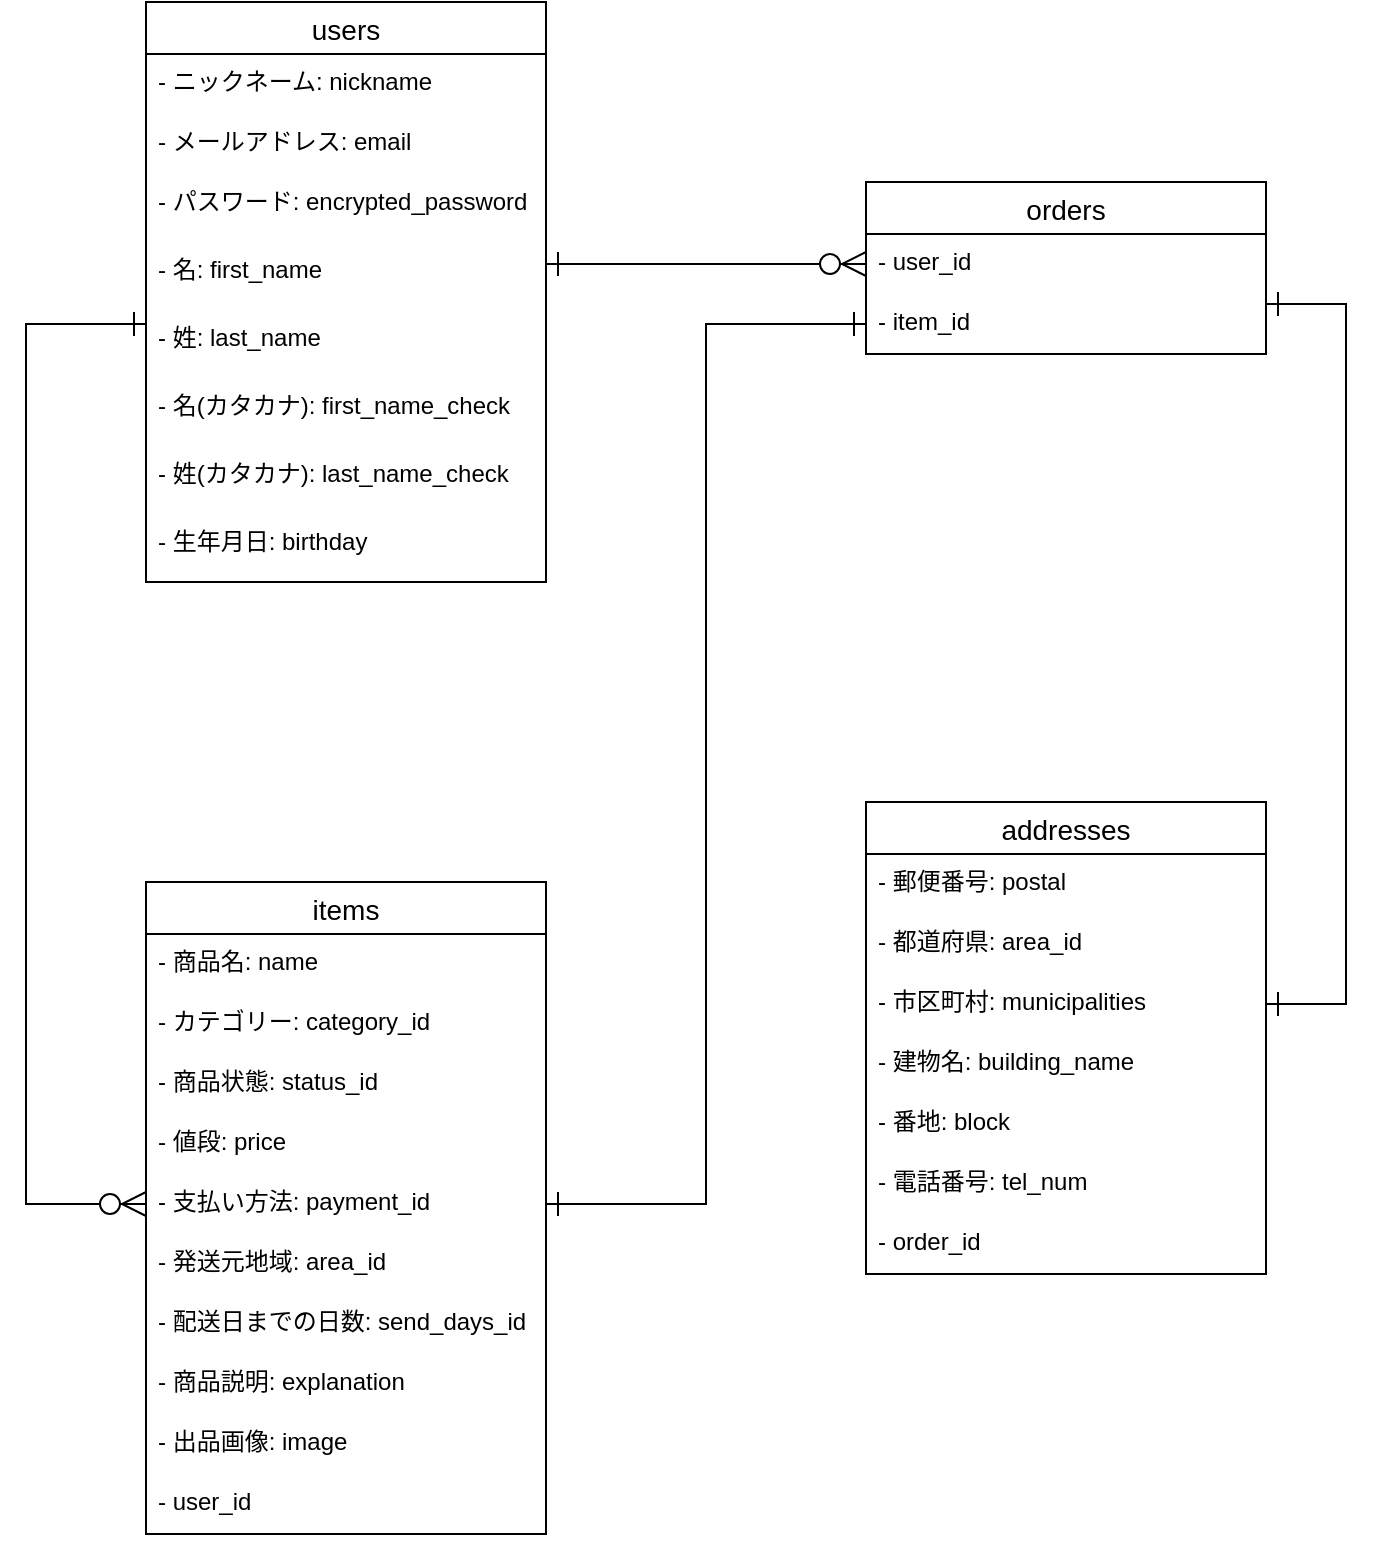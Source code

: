 <mxfile version="13.6.5">
    <diagram id="R9fN9zFsCUpgFEagpsXD" name="ページ1">
        <mxGraphModel dx="442" dy="688" grid="1" gridSize="10" guides="1" tooltips="1" connect="1" arrows="1" fold="1" page="1" pageScale="1" pageWidth="827" pageHeight="1169" math="0" shadow="0">
            <root>
                <mxCell id="0"/>
                <mxCell id="1" parent="0"/>
                <mxCell id="64" style="edgeStyle=orthogonalEdgeStyle;rounded=0;orthogonalLoop=1;jettySize=auto;html=1;entryX=0;entryY=0.5;entryDx=0;entryDy=0;startArrow=ERone;startFill=0;endArrow=ERzeroToMany;endFill=1;endSize=10;startSize=10;" parent="1" source="63" target="24" edge="1">
                    <mxGeometry relative="1" as="geometry">
                        <Array as="points">
                            <mxPoint x="60" y="221"/>
                            <mxPoint x="60" y="661"/>
                        </Array>
                    </mxGeometry>
                </mxCell>
                <mxCell id="19" value="items" style="swimlane;fontStyle=0;childLayout=stackLayout;horizontal=1;startSize=26;horizontalStack=0;resizeParent=1;resizeParentMax=0;resizeLast=0;collapsible=1;marginBottom=0;align=center;fontSize=14;" parent="1" vertex="1">
                    <mxGeometry x="120" y="500" width="200" height="326" as="geometry"/>
                </mxCell>
                <mxCell id="20" value="- 商品名: name" style="text;strokeColor=none;fillColor=none;spacingLeft=4;spacingRight=4;overflow=hidden;rotatable=0;points=[[0,0.5],[1,0.5]];portConstraint=eastwest;fontSize=12;" parent="19" vertex="1">
                    <mxGeometry y="26" width="200" height="30" as="geometry"/>
                </mxCell>
                <mxCell id="21" value="- カテゴリー: category_id" style="text;strokeColor=none;fillColor=none;spacingLeft=4;spacingRight=4;overflow=hidden;rotatable=0;points=[[0,0.5],[1,0.5]];portConstraint=eastwest;fontSize=12;" parent="19" vertex="1">
                    <mxGeometry y="56" width="200" height="30" as="geometry"/>
                </mxCell>
                <mxCell id="22" value="- 商品状態: status_id" style="text;strokeColor=none;fillColor=none;spacingLeft=4;spacingRight=4;overflow=hidden;rotatable=0;points=[[0,0.5],[1,0.5]];portConstraint=eastwest;fontSize=12;" parent="19" vertex="1">
                    <mxGeometry y="86" width="200" height="30" as="geometry"/>
                </mxCell>
                <mxCell id="23" value="- 値段: price" style="text;strokeColor=none;fillColor=none;spacingLeft=4;spacingRight=4;overflow=hidden;rotatable=0;points=[[0,0.5],[1,0.5]];portConstraint=eastwest;fontSize=12;" parent="19" vertex="1">
                    <mxGeometry y="116" width="200" height="30" as="geometry"/>
                </mxCell>
                <mxCell id="24" value="- 支払い方法: payment_id" style="text;strokeColor=none;fillColor=none;spacingLeft=4;spacingRight=4;overflow=hidden;rotatable=0;points=[[0,0.5],[1,0.5]];portConstraint=eastwest;fontSize=12;" parent="19" vertex="1">
                    <mxGeometry y="146" width="200" height="30" as="geometry"/>
                </mxCell>
                <mxCell id="25" value="- 発送元地域: area_id" style="text;strokeColor=none;fillColor=none;spacingLeft=4;spacingRight=4;overflow=hidden;rotatable=0;points=[[0,0.5],[1,0.5]];portConstraint=eastwest;fontSize=12;" parent="19" vertex="1">
                    <mxGeometry y="176" width="200" height="30" as="geometry"/>
                </mxCell>
                <mxCell id="26" value="- 配送日までの日数: send_days_id" style="text;strokeColor=none;fillColor=none;spacingLeft=4;spacingRight=4;overflow=hidden;rotatable=0;points=[[0,0.5],[1,0.5]];portConstraint=eastwest;fontSize=12;" parent="19" vertex="1">
                    <mxGeometry y="206" width="200" height="30" as="geometry"/>
                </mxCell>
                <mxCell id="27" value="- 商品説明: explanation" style="text;strokeColor=none;fillColor=none;spacingLeft=4;spacingRight=4;overflow=hidden;rotatable=0;points=[[0,0.5],[1,0.5]];portConstraint=eastwest;fontSize=12;" parent="19" vertex="1">
                    <mxGeometry y="236" width="200" height="30" as="geometry"/>
                </mxCell>
                <mxCell id="28" value="- 出品画像: image" style="text;strokeColor=none;fillColor=none;spacingLeft=4;spacingRight=4;overflow=hidden;rotatable=0;points=[[0,0.5],[1,0.5]];portConstraint=eastwest;fontSize=12;" parent="19" vertex="1">
                    <mxGeometry y="266" width="200" height="30" as="geometry"/>
                </mxCell>
                <mxCell id="58" value="- user_id" style="text;strokeColor=none;fillColor=none;spacingLeft=4;spacingRight=4;overflow=hidden;rotatable=0;points=[[0,0.5],[1,0.5]];portConstraint=eastwest;fontSize=12;" parent="19" vertex="1">
                    <mxGeometry y="296" width="200" height="30" as="geometry"/>
                </mxCell>
                <mxCell id="2" value="users" style="swimlane;fontStyle=0;childLayout=stackLayout;horizontal=1;startSize=26;horizontalStack=0;resizeParent=1;resizeParentMax=0;resizeLast=0;collapsible=1;marginBottom=0;align=center;fontSize=14;" parent="1" vertex="1">
                    <mxGeometry x="120" y="60" width="200" height="290" as="geometry">
                        <mxRectangle x="311" y="90" width="70" height="26" as="alternateBounds"/>
                    </mxGeometry>
                </mxCell>
                <mxCell id="3" value="- ニックネーム: nickname" style="text;strokeColor=none;fillColor=none;spacingLeft=4;spacingRight=4;overflow=hidden;rotatable=0;points=[[0,0.5],[1,0.5]];portConstraint=eastwest;fontSize=12;" parent="2" vertex="1">
                    <mxGeometry y="26" width="200" height="30" as="geometry"/>
                </mxCell>
                <mxCell id="4" value="- メールアドレス: email" style="text;strokeColor=none;fillColor=none;spacingLeft=4;spacingRight=4;overflow=hidden;rotatable=0;points=[[0,0.5],[1,0.5]];portConstraint=eastwest;fontSize=12;" parent="2" vertex="1">
                    <mxGeometry y="56" width="200" height="30" as="geometry"/>
                </mxCell>
                <mxCell id="5" value="- パスワード: encrypted_password" style="text;strokeColor=none;fillColor=none;spacingLeft=4;spacingRight=4;overflow=hidden;rotatable=0;points=[[0,0.5],[1,0.5]];portConstraint=eastwest;fontSize=12;" parent="2" vertex="1">
                    <mxGeometry y="86" width="200" height="34" as="geometry"/>
                </mxCell>
                <mxCell id="12" value="- 名: first_name" style="text;strokeColor=none;fillColor=none;spacingLeft=4;spacingRight=4;overflow=hidden;rotatable=0;points=[[0,0.5],[1,0.5]];portConstraint=eastwest;fontSize=12;" parent="2" vertex="1">
                    <mxGeometry y="120" width="200" height="34" as="geometry"/>
                </mxCell>
                <mxCell id="63" value="- 姓: last_name" style="text;strokeColor=none;fillColor=none;spacingLeft=4;spacingRight=4;overflow=hidden;rotatable=0;points=[[0,0.5],[1,0.5]];portConstraint=eastwest;fontSize=12;" parent="2" vertex="1">
                    <mxGeometry y="154" width="200" height="34" as="geometry"/>
                </mxCell>
                <mxCell id="14" value="- 名(カタカナ): first_name_check" style="text;strokeColor=none;fillColor=none;spacingLeft=4;spacingRight=4;overflow=hidden;rotatable=0;points=[[0,0.5],[1,0.5]];portConstraint=eastwest;fontSize=12;" parent="2" vertex="1">
                    <mxGeometry y="188" width="200" height="34" as="geometry"/>
                </mxCell>
                <mxCell id="15" value="- 姓(カタカナ): last_name_check" style="text;strokeColor=none;fillColor=none;spacingLeft=4;spacingRight=4;overflow=hidden;rotatable=0;points=[[0,0.5],[1,0.5]];portConstraint=eastwest;fontSize=12;" parent="2" vertex="1">
                    <mxGeometry y="222" width="200" height="34" as="geometry"/>
                </mxCell>
                <mxCell id="18" value="- 生年月日: birthday" style="text;strokeColor=none;fillColor=none;spacingLeft=4;spacingRight=4;overflow=hidden;rotatable=0;points=[[0,0.5],[1,0.5]];portConstraint=eastwest;fontSize=12;" parent="2" vertex="1">
                    <mxGeometry y="256" width="200" height="34" as="geometry"/>
                </mxCell>
                <mxCell id="68" value="addresses" style="swimlane;fontStyle=0;childLayout=stackLayout;horizontal=1;startSize=26;horizontalStack=0;resizeParent=1;resizeParentMax=0;resizeLast=0;collapsible=1;marginBottom=0;align=center;fontSize=14;" parent="1" vertex="1">
                    <mxGeometry x="480" y="460" width="200" height="236" as="geometry"/>
                </mxCell>
                <mxCell id="70" value="- 郵便番号: postal" style="text;strokeColor=none;fillColor=none;spacingLeft=4;spacingRight=4;overflow=hidden;rotatable=0;points=[[0,0.5],[1,0.5]];portConstraint=eastwest;fontSize=12;" parent="68" vertex="1">
                    <mxGeometry y="26" width="200" height="30" as="geometry"/>
                </mxCell>
                <mxCell id="71" value="- 都道府県: area_id" style="text;strokeColor=none;fillColor=none;spacingLeft=4;spacingRight=4;overflow=hidden;rotatable=0;points=[[0,0.5],[1,0.5]];portConstraint=eastwest;fontSize=12;" parent="68" vertex="1">
                    <mxGeometry y="56" width="200" height="30" as="geometry"/>
                </mxCell>
                <mxCell id="72" value="- 市区町村: municipalities" style="text;strokeColor=none;fillColor=none;spacingLeft=4;spacingRight=4;overflow=hidden;rotatable=0;points=[[0,0.5],[1,0.5]];portConstraint=eastwest;fontSize=12;" parent="68" vertex="1">
                    <mxGeometry y="86" width="200" height="30" as="geometry"/>
                </mxCell>
                <mxCell id="73" value="- 建物名: building_name" style="text;strokeColor=none;fillColor=none;spacingLeft=4;spacingRight=4;overflow=hidden;rotatable=0;points=[[0,0.5],[1,0.5]];portConstraint=eastwest;fontSize=12;" parent="68" vertex="1">
                    <mxGeometry y="116" width="200" height="30" as="geometry"/>
                </mxCell>
                <mxCell id="74" value="- 番地: block" style="text;strokeColor=none;fillColor=none;spacingLeft=4;spacingRight=4;overflow=hidden;rotatable=0;points=[[0,0.5],[1,0.5]];portConstraint=eastwest;fontSize=12;" parent="68" vertex="1">
                    <mxGeometry y="146" width="200" height="30" as="geometry"/>
                </mxCell>
                <mxCell id="75" value="- 電話番号: tel_num" style="text;strokeColor=none;fillColor=none;spacingLeft=4;spacingRight=4;overflow=hidden;rotatable=0;points=[[0,0.5],[1,0.5]];portConstraint=eastwest;fontSize=12;" parent="68" vertex="1">
                    <mxGeometry y="176" width="200" height="30" as="geometry"/>
                </mxCell>
                <mxCell id="84" value="- order_id" style="text;strokeColor=none;fillColor=none;spacingLeft=4;spacingRight=4;overflow=hidden;rotatable=0;points=[[0,0.5],[1,0.5]];portConstraint=eastwest;fontSize=12;" vertex="1" parent="68">
                    <mxGeometry y="206" width="200" height="30" as="geometry"/>
                </mxCell>
                <mxCell id="77" style="edgeStyle=orthogonalEdgeStyle;rounded=0;orthogonalLoop=1;jettySize=auto;html=1;entryX=1;entryY=0.5;entryDx=0;entryDy=0;startArrow=ERone;startFill=0;startSize=10;endArrow=ERone;endFill=0;endSize=10;exitX=0;exitY=0.5;exitDx=0;exitDy=0;" parent="1" source="61" target="24" edge="1">
                    <mxGeometry relative="1" as="geometry"/>
                </mxCell>
                <mxCell id="80" style="edgeStyle=orthogonalEdgeStyle;rounded=0;orthogonalLoop=1;jettySize=auto;html=1;entryX=1;entryY=0.5;entryDx=0;entryDy=0;startArrow=ERone;startFill=0;startSize=10;endArrow=ERone;endFill=0;endSize=10;" parent="1" target="72" edge="1">
                    <mxGeometry relative="1" as="geometry">
                        <mxPoint x="680" y="211" as="sourcePoint"/>
                        <Array as="points">
                            <mxPoint x="720" y="211"/>
                            <mxPoint x="720" y="561"/>
                        </Array>
                    </mxGeometry>
                </mxCell>
                <mxCell id="83" style="edgeStyle=orthogonalEdgeStyle;rounded=0;orthogonalLoop=1;jettySize=auto;html=1;entryX=0;entryY=0.5;entryDx=0;entryDy=0;startArrow=ERone;startFill=0;startSize=10;endArrow=ERzeroToMany;endFill=1;endSize=10;" parent="1" source="12" target="60" edge="1">
                    <mxGeometry relative="1" as="geometry">
                        <Array as="points">
                            <mxPoint x="360" y="191"/>
                            <mxPoint x="360" y="191"/>
                        </Array>
                    </mxGeometry>
                </mxCell>
                <mxCell id="31" value="orders" style="swimlane;fontStyle=0;childLayout=stackLayout;horizontal=1;startSize=26;horizontalStack=0;resizeParent=1;resizeParentMax=0;resizeLast=0;collapsible=1;marginBottom=0;align=center;fontSize=14;" parent="1" vertex="1">
                    <mxGeometry x="480" y="150" width="200" height="86" as="geometry"/>
                </mxCell>
                <mxCell id="60" value="- user_id" style="text;strokeColor=none;fillColor=none;spacingLeft=4;spacingRight=4;overflow=hidden;rotatable=0;points=[[0,0.5],[1,0.5]];portConstraint=eastwest;fontSize=12;" parent="31" vertex="1">
                    <mxGeometry y="26" width="200" height="30" as="geometry"/>
                </mxCell>
                <mxCell id="61" value="- item_id" style="text;strokeColor=none;fillColor=none;spacingLeft=4;spacingRight=4;overflow=hidden;rotatable=0;points=[[0,0.5],[1,0.5]];portConstraint=eastwest;fontSize=12;" parent="31" vertex="1">
                    <mxGeometry y="56" width="200" height="30" as="geometry"/>
                </mxCell>
            </root>
        </mxGraphModel>
    </diagram>
</mxfile>